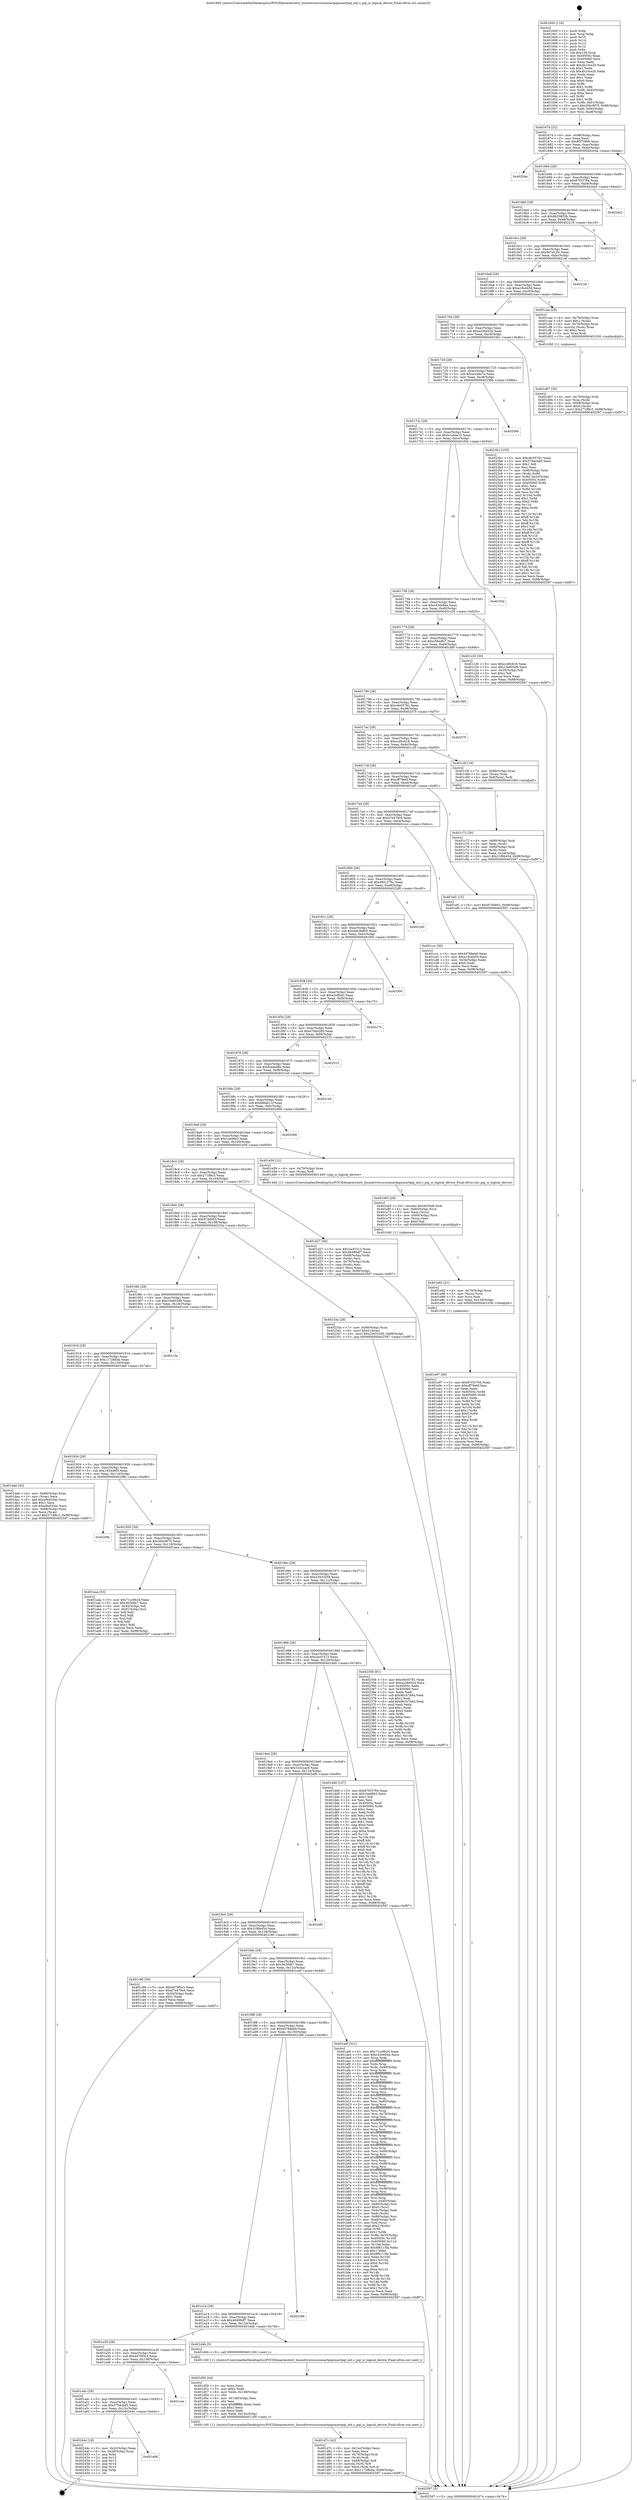 digraph "0x401600" {
  label = "0x401600 (/mnt/c/Users/mathe/Desktop/tcc/POCII/binaries/extr_linuxdriversscsismartpqismartpqi_init.c_pqi_is_logical_device_Final-ollvm.out::main(0))"
  labelloc = "t"
  node[shape=record]

  Entry [label="",width=0.3,height=0.3,shape=circle,fillcolor=black,style=filled]
  "0x401674" [label="{
     0x401674 [32]\l
     | [instrs]\l
     &nbsp;&nbsp;0x401674 \<+6\>: mov -0x98(%rbp),%eax\l
     &nbsp;&nbsp;0x40167a \<+2\>: mov %eax,%ecx\l
     &nbsp;&nbsp;0x40167c \<+6\>: sub $0x85f70f6b,%ecx\l
     &nbsp;&nbsp;0x401682 \<+6\>: mov %eax,-0xac(%rbp)\l
     &nbsp;&nbsp;0x401688 \<+6\>: mov %ecx,-0xb0(%rbp)\l
     &nbsp;&nbsp;0x40168e \<+6\>: je 000000000040204a \<main+0xa4a\>\l
  }"]
  "0x40204a" [label="{
     0x40204a\l
  }", style=dashed]
  "0x401694" [label="{
     0x401694 [28]\l
     | [instrs]\l
     &nbsp;&nbsp;0x401694 \<+5\>: jmp 0000000000401699 \<main+0x99\>\l
     &nbsp;&nbsp;0x401699 \<+6\>: mov -0xac(%rbp),%eax\l
     &nbsp;&nbsp;0x40169f \<+5\>: sub $0x87f33764,%eax\l
     &nbsp;&nbsp;0x4016a4 \<+6\>: mov %eax,-0xb4(%rbp)\l
     &nbsp;&nbsp;0x4016aa \<+6\>: je 00000000004024a3 \<main+0xea3\>\l
  }"]
  Exit [label="",width=0.3,height=0.3,shape=circle,fillcolor=black,style=filled,peripheries=2]
  "0x4024a3" [label="{
     0x4024a3\l
  }", style=dashed]
  "0x4016b0" [label="{
     0x4016b0 [28]\l
     | [instrs]\l
     &nbsp;&nbsp;0x4016b0 \<+5\>: jmp 00000000004016b5 \<main+0xb5\>\l
     &nbsp;&nbsp;0x4016b5 \<+6\>: mov -0xac(%rbp),%eax\l
     &nbsp;&nbsp;0x4016bb \<+5\>: sub $0x8b33855b,%eax\l
     &nbsp;&nbsp;0x4016c0 \<+6\>: mov %eax,-0xb8(%rbp)\l
     &nbsp;&nbsp;0x4016c6 \<+6\>: je 0000000000402219 \<main+0xc19\>\l
  }"]
  "0x401a68" [label="{
     0x401a68\l
  }", style=dashed]
  "0x402219" [label="{
     0x402219\l
  }", style=dashed]
  "0x4016cc" [label="{
     0x4016cc [28]\l
     | [instrs]\l
     &nbsp;&nbsp;0x4016cc \<+5\>: jmp 00000000004016d1 \<main+0xd1\>\l
     &nbsp;&nbsp;0x4016d1 \<+6\>: mov -0xac(%rbp),%eax\l
     &nbsp;&nbsp;0x4016d7 \<+5\>: sub $0x9e7d12fc,%eax\l
     &nbsp;&nbsp;0x4016dc \<+6\>: mov %eax,-0xbc(%rbp)\l
     &nbsp;&nbsp;0x4016e2 \<+6\>: je 00000000004021ef \<main+0xbef\>\l
  }"]
  "0x40244c" [label="{
     0x40244c [18]\l
     | [instrs]\l
     &nbsp;&nbsp;0x40244c \<+3\>: mov -0x2c(%rbp),%eax\l
     &nbsp;&nbsp;0x40244f \<+4\>: lea -0x28(%rbp),%rsp\l
     &nbsp;&nbsp;0x402453 \<+1\>: pop %rbx\l
     &nbsp;&nbsp;0x402454 \<+2\>: pop %r12\l
     &nbsp;&nbsp;0x402456 \<+2\>: pop %r13\l
     &nbsp;&nbsp;0x402458 \<+2\>: pop %r14\l
     &nbsp;&nbsp;0x40245a \<+2\>: pop %r15\l
     &nbsp;&nbsp;0x40245c \<+1\>: pop %rbp\l
     &nbsp;&nbsp;0x40245d \<+1\>: ret\l
  }"]
  "0x4021ef" [label="{
     0x4021ef\l
  }", style=dashed]
  "0x4016e8" [label="{
     0x4016e8 [28]\l
     | [instrs]\l
     &nbsp;&nbsp;0x4016e8 \<+5\>: jmp 00000000004016ed \<main+0xed\>\l
     &nbsp;&nbsp;0x4016ed \<+6\>: mov -0xac(%rbp),%eax\l
     &nbsp;&nbsp;0x4016f3 \<+5\>: sub $0xa19cd45d,%eax\l
     &nbsp;&nbsp;0x4016f8 \<+6\>: mov %eax,-0xc0(%rbp)\l
     &nbsp;&nbsp;0x4016fe \<+6\>: je 0000000000401cea \<main+0x6ea\>\l
  }"]
  "0x401a4c" [label="{
     0x401a4c [28]\l
     | [instrs]\l
     &nbsp;&nbsp;0x401a4c \<+5\>: jmp 0000000000401a51 \<main+0x451\>\l
     &nbsp;&nbsp;0x401a51 \<+6\>: mov -0xac(%rbp),%eax\l
     &nbsp;&nbsp;0x401a57 \<+5\>: sub $0x5794cbd5,%eax\l
     &nbsp;&nbsp;0x401a5c \<+6\>: mov %eax,-0x13c(%rbp)\l
     &nbsp;&nbsp;0x401a62 \<+6\>: je 000000000040244c \<main+0xe4c\>\l
  }"]
  "0x401cea" [label="{
     0x401cea [29]\l
     | [instrs]\l
     &nbsp;&nbsp;0x401cea \<+4\>: mov -0x78(%rbp),%rax\l
     &nbsp;&nbsp;0x401cee \<+6\>: movl $0x1,(%rax)\l
     &nbsp;&nbsp;0x401cf4 \<+4\>: mov -0x78(%rbp),%rax\l
     &nbsp;&nbsp;0x401cf8 \<+3\>: movslq (%rax),%rax\l
     &nbsp;&nbsp;0x401cfb \<+4\>: shl $0x2,%rax\l
     &nbsp;&nbsp;0x401cff \<+3\>: mov %rax,%rdi\l
     &nbsp;&nbsp;0x401d02 \<+5\>: call 0000000000401050 \<malloc@plt\>\l
     | [calls]\l
     &nbsp;&nbsp;0x401050 \{1\} (unknown)\l
  }"]
  "0x401704" [label="{
     0x401704 [28]\l
     | [instrs]\l
     &nbsp;&nbsp;0x401704 \<+5\>: jmp 0000000000401709 \<main+0x109\>\l
     &nbsp;&nbsp;0x401709 \<+6\>: mov -0xac(%rbp),%eax\l
     &nbsp;&nbsp;0x40170f \<+5\>: sub $0xa226e524,%eax\l
     &nbsp;&nbsp;0x401714 \<+6\>: mov %eax,-0xc4(%rbp)\l
     &nbsp;&nbsp;0x40171a \<+6\>: je 00000000004023b1 \<main+0xdb1\>\l
  }"]
  "0x401cae" [label="{
     0x401cae\l
  }", style=dashed]
  "0x4023b1" [label="{
     0x4023b1 [155]\l
     | [instrs]\l
     &nbsp;&nbsp;0x4023b1 \<+5\>: mov $0xc9c05781,%eax\l
     &nbsp;&nbsp;0x4023b6 \<+5\>: mov $0x5794cbd5,%ecx\l
     &nbsp;&nbsp;0x4023bb \<+2\>: mov $0x1,%dl\l
     &nbsp;&nbsp;0x4023bd \<+2\>: xor %esi,%esi\l
     &nbsp;&nbsp;0x4023bf \<+7\>: mov -0x90(%rbp),%rdi\l
     &nbsp;&nbsp;0x4023c6 \<+3\>: mov (%rdi),%r8d\l
     &nbsp;&nbsp;0x4023c9 \<+4\>: mov %r8d,-0x2c(%rbp)\l
     &nbsp;&nbsp;0x4023cd \<+8\>: mov 0x40505c,%r8d\l
     &nbsp;&nbsp;0x4023d5 \<+8\>: mov 0x405060,%r9d\l
     &nbsp;&nbsp;0x4023dd \<+3\>: sub $0x1,%esi\l
     &nbsp;&nbsp;0x4023e0 \<+3\>: mov %r8d,%r10d\l
     &nbsp;&nbsp;0x4023e3 \<+3\>: add %esi,%r10d\l
     &nbsp;&nbsp;0x4023e6 \<+4\>: imul %r10d,%r8d\l
     &nbsp;&nbsp;0x4023ea \<+4\>: and $0x1,%r8d\l
     &nbsp;&nbsp;0x4023ee \<+4\>: cmp $0x0,%r8d\l
     &nbsp;&nbsp;0x4023f2 \<+4\>: sete %r11b\l
     &nbsp;&nbsp;0x4023f6 \<+4\>: cmp $0xa,%r9d\l
     &nbsp;&nbsp;0x4023fa \<+3\>: setl %bl\l
     &nbsp;&nbsp;0x4023fd \<+3\>: mov %r11b,%r14b\l
     &nbsp;&nbsp;0x402400 \<+4\>: xor $0xff,%r14b\l
     &nbsp;&nbsp;0x402404 \<+3\>: mov %bl,%r15b\l
     &nbsp;&nbsp;0x402407 \<+4\>: xor $0xff,%r15b\l
     &nbsp;&nbsp;0x40240b \<+3\>: xor $0x1,%dl\l
     &nbsp;&nbsp;0x40240e \<+3\>: mov %r14b,%r12b\l
     &nbsp;&nbsp;0x402411 \<+4\>: and $0xff,%r12b\l
     &nbsp;&nbsp;0x402415 \<+3\>: and %dl,%r11b\l
     &nbsp;&nbsp;0x402418 \<+3\>: mov %r15b,%r13b\l
     &nbsp;&nbsp;0x40241b \<+4\>: and $0xff,%r13b\l
     &nbsp;&nbsp;0x40241f \<+2\>: and %dl,%bl\l
     &nbsp;&nbsp;0x402421 \<+3\>: or %r11b,%r12b\l
     &nbsp;&nbsp;0x402424 \<+3\>: or %bl,%r13b\l
     &nbsp;&nbsp;0x402427 \<+3\>: xor %r13b,%r12b\l
     &nbsp;&nbsp;0x40242a \<+3\>: or %r15b,%r14b\l
     &nbsp;&nbsp;0x40242d \<+4\>: xor $0xff,%r14b\l
     &nbsp;&nbsp;0x402431 \<+3\>: or $0x1,%dl\l
     &nbsp;&nbsp;0x402434 \<+3\>: and %dl,%r14b\l
     &nbsp;&nbsp;0x402437 \<+3\>: or %r14b,%r12b\l
     &nbsp;&nbsp;0x40243a \<+4\>: test $0x1,%r12b\l
     &nbsp;&nbsp;0x40243e \<+3\>: cmovne %ecx,%eax\l
     &nbsp;&nbsp;0x402441 \<+6\>: mov %eax,-0x98(%rbp)\l
     &nbsp;&nbsp;0x402447 \<+5\>: jmp 0000000000402597 \<main+0xf97\>\l
  }"]
  "0x401720" [label="{
     0x401720 [28]\l
     | [instrs]\l
     &nbsp;&nbsp;0x401720 \<+5\>: jmp 0000000000401725 \<main+0x125\>\l
     &nbsp;&nbsp;0x401725 \<+6\>: mov -0xac(%rbp),%eax\l
     &nbsp;&nbsp;0x40172b \<+5\>: sub $0xaccbbc7e,%eax\l
     &nbsp;&nbsp;0x401730 \<+6\>: mov %eax,-0xc8(%rbp)\l
     &nbsp;&nbsp;0x401736 \<+6\>: je 000000000040256b \<main+0xf6b\>\l
  }"]
  "0x401e97" [label="{
     0x401e97 [90]\l
     | [instrs]\l
     &nbsp;&nbsp;0x401e97 \<+5\>: mov $0x87f33764,%eax\l
     &nbsp;&nbsp;0x401e9c \<+5\>: mov $0xcff79e6f,%esi\l
     &nbsp;&nbsp;0x401ea1 \<+2\>: xor %edx,%edx\l
     &nbsp;&nbsp;0x401ea3 \<+8\>: mov 0x40505c,%r8d\l
     &nbsp;&nbsp;0x401eab \<+8\>: mov 0x405060,%r9d\l
     &nbsp;&nbsp;0x401eb3 \<+3\>: sub $0x1,%edx\l
     &nbsp;&nbsp;0x401eb6 \<+3\>: mov %r8d,%r10d\l
     &nbsp;&nbsp;0x401eb9 \<+3\>: add %edx,%r10d\l
     &nbsp;&nbsp;0x401ebc \<+4\>: imul %r10d,%r8d\l
     &nbsp;&nbsp;0x401ec0 \<+4\>: and $0x1,%r8d\l
     &nbsp;&nbsp;0x401ec4 \<+4\>: cmp $0x0,%r8d\l
     &nbsp;&nbsp;0x401ec8 \<+4\>: sete %r11b\l
     &nbsp;&nbsp;0x401ecc \<+4\>: cmp $0xa,%r9d\l
     &nbsp;&nbsp;0x401ed0 \<+3\>: setl %bl\l
     &nbsp;&nbsp;0x401ed3 \<+3\>: mov %r11b,%r14b\l
     &nbsp;&nbsp;0x401ed6 \<+3\>: and %bl,%r14b\l
     &nbsp;&nbsp;0x401ed9 \<+3\>: xor %bl,%r11b\l
     &nbsp;&nbsp;0x401edc \<+3\>: or %r11b,%r14b\l
     &nbsp;&nbsp;0x401edf \<+4\>: test $0x1,%r14b\l
     &nbsp;&nbsp;0x401ee3 \<+3\>: cmovne %esi,%eax\l
     &nbsp;&nbsp;0x401ee6 \<+6\>: mov %eax,-0x98(%rbp)\l
     &nbsp;&nbsp;0x401eec \<+5\>: jmp 0000000000402597 \<main+0xf97\>\l
  }"]
  "0x40256b" [label="{
     0x40256b\l
  }", style=dashed]
  "0x40173c" [label="{
     0x40173c [28]\l
     | [instrs]\l
     &nbsp;&nbsp;0x40173c \<+5\>: jmp 0000000000401741 \<main+0x141\>\l
     &nbsp;&nbsp;0x401741 \<+6\>: mov -0xac(%rbp),%eax\l
     &nbsp;&nbsp;0x401747 \<+5\>: sub $0xb1a4ae10,%eax\l
     &nbsp;&nbsp;0x40174c \<+6\>: mov %eax,-0xcc(%rbp)\l
     &nbsp;&nbsp;0x401752 \<+6\>: je 0000000000401f3d \<main+0x93d\>\l
  }"]
  "0x401e82" [label="{
     0x401e82 [21]\l
     | [instrs]\l
     &nbsp;&nbsp;0x401e82 \<+4\>: mov -0x70(%rbp),%rcx\l
     &nbsp;&nbsp;0x401e86 \<+3\>: mov (%rcx),%rcx\l
     &nbsp;&nbsp;0x401e89 \<+3\>: mov %rcx,%rdi\l
     &nbsp;&nbsp;0x401e8c \<+6\>: mov %eax,-0x150(%rbp)\l
     &nbsp;&nbsp;0x401e92 \<+5\>: call 0000000000401030 \<free@plt\>\l
     | [calls]\l
     &nbsp;&nbsp;0x401030 \{1\} (unknown)\l
  }"]
  "0x401f3d" [label="{
     0x401f3d\l
  }", style=dashed]
  "0x401758" [label="{
     0x401758 [28]\l
     | [instrs]\l
     &nbsp;&nbsp;0x401758 \<+5\>: jmp 000000000040175d \<main+0x15d\>\l
     &nbsp;&nbsp;0x40175d \<+6\>: mov -0xac(%rbp),%eax\l
     &nbsp;&nbsp;0x401763 \<+5\>: sub $0xc430e94a,%eax\l
     &nbsp;&nbsp;0x401768 \<+6\>: mov %eax,-0xd0(%rbp)\l
     &nbsp;&nbsp;0x40176e \<+6\>: je 0000000000401c20 \<main+0x620\>\l
  }"]
  "0x401e65" [label="{
     0x401e65 [29]\l
     | [instrs]\l
     &nbsp;&nbsp;0x401e65 \<+10\>: movabs $0x4030d6,%rdi\l
     &nbsp;&nbsp;0x401e6f \<+4\>: mov -0x60(%rbp),%rcx\l
     &nbsp;&nbsp;0x401e73 \<+2\>: mov %eax,(%rcx)\l
     &nbsp;&nbsp;0x401e75 \<+4\>: mov -0x60(%rbp),%rcx\l
     &nbsp;&nbsp;0x401e79 \<+2\>: mov (%rcx),%esi\l
     &nbsp;&nbsp;0x401e7b \<+2\>: mov $0x0,%al\l
     &nbsp;&nbsp;0x401e7d \<+5\>: call 0000000000401040 \<printf@plt\>\l
     | [calls]\l
     &nbsp;&nbsp;0x401040 \{1\} (unknown)\l
  }"]
  "0x401c20" [label="{
     0x401c20 [30]\l
     | [instrs]\l
     &nbsp;&nbsp;0x401c20 \<+5\>: mov $0xccd0c618,%eax\l
     &nbsp;&nbsp;0x401c25 \<+5\>: mov $0x10e603d9,%ecx\l
     &nbsp;&nbsp;0x401c2a \<+3\>: mov -0x35(%rbp),%dl\l
     &nbsp;&nbsp;0x401c2d \<+3\>: test $0x1,%dl\l
     &nbsp;&nbsp;0x401c30 \<+3\>: cmovne %ecx,%eax\l
     &nbsp;&nbsp;0x401c33 \<+6\>: mov %eax,-0x98(%rbp)\l
     &nbsp;&nbsp;0x401c39 \<+5\>: jmp 0000000000402597 \<main+0xf97\>\l
  }"]
  "0x401774" [label="{
     0x401774 [28]\l
     | [instrs]\l
     &nbsp;&nbsp;0x401774 \<+5\>: jmp 0000000000401779 \<main+0x179\>\l
     &nbsp;&nbsp;0x401779 \<+6\>: mov -0xac(%rbp),%eax\l
     &nbsp;&nbsp;0x40177f \<+5\>: sub $0xc58edfc7,%eax\l
     &nbsp;&nbsp;0x401784 \<+6\>: mov %eax,-0xd4(%rbp)\l
     &nbsp;&nbsp;0x40178a \<+6\>: je 0000000000401fd0 \<main+0x9d0\>\l
  }"]
  "0x401d7c" [label="{
     0x401d7c [42]\l
     | [instrs]\l
     &nbsp;&nbsp;0x401d7c \<+6\>: mov -0x14c(%rbp),%ecx\l
     &nbsp;&nbsp;0x401d82 \<+3\>: imul %eax,%ecx\l
     &nbsp;&nbsp;0x401d85 \<+4\>: mov -0x70(%rbp),%rdi\l
     &nbsp;&nbsp;0x401d89 \<+3\>: mov (%rdi),%rdi\l
     &nbsp;&nbsp;0x401d8c \<+4\>: mov -0x68(%rbp),%r8\l
     &nbsp;&nbsp;0x401d90 \<+3\>: movslq (%r8),%r8\l
     &nbsp;&nbsp;0x401d93 \<+4\>: mov %ecx,(%rdi,%r8,4)\l
     &nbsp;&nbsp;0x401d97 \<+10\>: movl $0x11728bda,-0x98(%rbp)\l
     &nbsp;&nbsp;0x401da1 \<+5\>: jmp 0000000000402597 \<main+0xf97\>\l
  }"]
  "0x401fd0" [label="{
     0x401fd0\l
  }", style=dashed]
  "0x401790" [label="{
     0x401790 [28]\l
     | [instrs]\l
     &nbsp;&nbsp;0x401790 \<+5\>: jmp 0000000000401795 \<main+0x195\>\l
     &nbsp;&nbsp;0x401795 \<+6\>: mov -0xac(%rbp),%eax\l
     &nbsp;&nbsp;0x40179b \<+5\>: sub $0xc9c05781,%eax\l
     &nbsp;&nbsp;0x4017a0 \<+6\>: mov %eax,-0xd8(%rbp)\l
     &nbsp;&nbsp;0x4017a6 \<+6\>: je 000000000040257f \<main+0xf7f\>\l
  }"]
  "0x401d50" [label="{
     0x401d50 [44]\l
     | [instrs]\l
     &nbsp;&nbsp;0x401d50 \<+2\>: xor %ecx,%ecx\l
     &nbsp;&nbsp;0x401d52 \<+5\>: mov $0x2,%edx\l
     &nbsp;&nbsp;0x401d57 \<+6\>: mov %edx,-0x148(%rbp)\l
     &nbsp;&nbsp;0x401d5d \<+1\>: cltd\l
     &nbsp;&nbsp;0x401d5e \<+6\>: mov -0x148(%rbp),%esi\l
     &nbsp;&nbsp;0x401d64 \<+2\>: idiv %esi\l
     &nbsp;&nbsp;0x401d66 \<+6\>: imul $0xfffffffe,%edx,%edx\l
     &nbsp;&nbsp;0x401d6c \<+3\>: sub $0x1,%ecx\l
     &nbsp;&nbsp;0x401d6f \<+2\>: sub %ecx,%edx\l
     &nbsp;&nbsp;0x401d71 \<+6\>: mov %edx,-0x14c(%rbp)\l
     &nbsp;&nbsp;0x401d77 \<+5\>: call 0000000000401160 \<next_i\>\l
     | [calls]\l
     &nbsp;&nbsp;0x401160 \{1\} (/mnt/c/Users/mathe/Desktop/tcc/POCII/binaries/extr_linuxdriversscsismartpqismartpqi_init.c_pqi_is_logical_device_Final-ollvm.out::next_i)\l
  }"]
  "0x40257f" [label="{
     0x40257f\l
  }", style=dashed]
  "0x4017ac" [label="{
     0x4017ac [28]\l
     | [instrs]\l
     &nbsp;&nbsp;0x4017ac \<+5\>: jmp 00000000004017b1 \<main+0x1b1\>\l
     &nbsp;&nbsp;0x4017b1 \<+6\>: mov -0xac(%rbp),%eax\l
     &nbsp;&nbsp;0x4017b7 \<+5\>: sub $0xccd0c618,%eax\l
     &nbsp;&nbsp;0x4017bc \<+6\>: mov %eax,-0xdc(%rbp)\l
     &nbsp;&nbsp;0x4017c2 \<+6\>: je 0000000000401c5f \<main+0x65f\>\l
  }"]
  "0x401a30" [label="{
     0x401a30 [28]\l
     | [instrs]\l
     &nbsp;&nbsp;0x401a30 \<+5\>: jmp 0000000000401a35 \<main+0x435\>\l
     &nbsp;&nbsp;0x401a35 \<+6\>: mov -0xac(%rbp),%eax\l
     &nbsp;&nbsp;0x401a3b \<+5\>: sub $0x4d79f3c3,%eax\l
     &nbsp;&nbsp;0x401a40 \<+6\>: mov %eax,-0x138(%rbp)\l
     &nbsp;&nbsp;0x401a46 \<+6\>: je 0000000000401cae \<main+0x6ae\>\l
  }"]
  "0x401c5f" [label="{
     0x401c5f [19]\l
     | [instrs]\l
     &nbsp;&nbsp;0x401c5f \<+7\>: mov -0x88(%rbp),%rax\l
     &nbsp;&nbsp;0x401c66 \<+3\>: mov (%rax),%rax\l
     &nbsp;&nbsp;0x401c69 \<+4\>: mov 0x8(%rax),%rdi\l
     &nbsp;&nbsp;0x401c6d \<+5\>: call 0000000000401060 \<atoi@plt\>\l
     | [calls]\l
     &nbsp;&nbsp;0x401060 \{1\} (unknown)\l
  }"]
  "0x4017c8" [label="{
     0x4017c8 [28]\l
     | [instrs]\l
     &nbsp;&nbsp;0x4017c8 \<+5\>: jmp 00000000004017cd \<main+0x1cd\>\l
     &nbsp;&nbsp;0x4017cd \<+6\>: mov -0xac(%rbp),%eax\l
     &nbsp;&nbsp;0x4017d3 \<+5\>: sub $0xcff79e6f,%eax\l
     &nbsp;&nbsp;0x4017d8 \<+6\>: mov %eax,-0xe0(%rbp)\l
     &nbsp;&nbsp;0x4017de \<+6\>: je 0000000000401ef1 \<main+0x8f1\>\l
  }"]
  "0x401d4b" [label="{
     0x401d4b [5]\l
     | [instrs]\l
     &nbsp;&nbsp;0x401d4b \<+5\>: call 0000000000401160 \<next_i\>\l
     | [calls]\l
     &nbsp;&nbsp;0x401160 \{1\} (/mnt/c/Users/mathe/Desktop/tcc/POCII/binaries/extr_linuxdriversscsismartpqismartpqi_init.c_pqi_is_logical_device_Final-ollvm.out::next_i)\l
  }"]
  "0x401ef1" [label="{
     0x401ef1 [15]\l
     | [instrs]\l
     &nbsp;&nbsp;0x401ef1 \<+10\>: movl $0x87d4903,-0x98(%rbp)\l
     &nbsp;&nbsp;0x401efb \<+5\>: jmp 0000000000402597 \<main+0xf97\>\l
  }"]
  "0x4017e4" [label="{
     0x4017e4 [28]\l
     | [instrs]\l
     &nbsp;&nbsp;0x4017e4 \<+5\>: jmp 00000000004017e9 \<main+0x1e9\>\l
     &nbsp;&nbsp;0x4017e9 \<+6\>: mov -0xac(%rbp),%eax\l
     &nbsp;&nbsp;0x4017ef \<+5\>: sub $0xd7e479c0,%eax\l
     &nbsp;&nbsp;0x4017f4 \<+6\>: mov %eax,-0xe4(%rbp)\l
     &nbsp;&nbsp;0x4017fa \<+6\>: je 0000000000401ccc \<main+0x6cc\>\l
  }"]
  "0x401a14" [label="{
     0x401a14 [28]\l
     | [instrs]\l
     &nbsp;&nbsp;0x401a14 \<+5\>: jmp 0000000000401a19 \<main+0x419\>\l
     &nbsp;&nbsp;0x401a19 \<+6\>: mov -0xac(%rbp),%eax\l
     &nbsp;&nbsp;0x401a1f \<+5\>: sub $0x46499df7,%eax\l
     &nbsp;&nbsp;0x401a24 \<+6\>: mov %eax,-0x134(%rbp)\l
     &nbsp;&nbsp;0x401a2a \<+6\>: je 0000000000401d4b \<main+0x74b\>\l
  }"]
  "0x401ccc" [label="{
     0x401ccc [30]\l
     | [instrs]\l
     &nbsp;&nbsp;0x401ccc \<+5\>: mov $0x45768eb9,%eax\l
     &nbsp;&nbsp;0x401cd1 \<+5\>: mov $0xa19cd45d,%ecx\l
     &nbsp;&nbsp;0x401cd6 \<+3\>: mov -0x34(%rbp),%edx\l
     &nbsp;&nbsp;0x401cd9 \<+3\>: cmp $0x0,%edx\l
     &nbsp;&nbsp;0x401cdc \<+3\>: cmove %ecx,%eax\l
     &nbsp;&nbsp;0x401cdf \<+6\>: mov %eax,-0x98(%rbp)\l
     &nbsp;&nbsp;0x401ce5 \<+5\>: jmp 0000000000402597 \<main+0xf97\>\l
  }"]
  "0x401800" [label="{
     0x401800 [28]\l
     | [instrs]\l
     &nbsp;&nbsp;0x401800 \<+5\>: jmp 0000000000401805 \<main+0x205\>\l
     &nbsp;&nbsp;0x401805 \<+6\>: mov -0xac(%rbp),%eax\l
     &nbsp;&nbsp;0x40180b \<+5\>: sub $0xd9d1276c,%eax\l
     &nbsp;&nbsp;0x401810 \<+6\>: mov %eax,-0xe8(%rbp)\l
     &nbsp;&nbsp;0x401816 \<+6\>: je 00000000004022d0 \<main+0xcd0\>\l
  }"]
  "0x402266" [label="{
     0x402266\l
  }", style=dashed]
  "0x4022d0" [label="{
     0x4022d0\l
  }", style=dashed]
  "0x40181c" [label="{
     0x40181c [28]\l
     | [instrs]\l
     &nbsp;&nbsp;0x40181c \<+5\>: jmp 0000000000401821 \<main+0x221\>\l
     &nbsp;&nbsp;0x401821 \<+6\>: mov -0xac(%rbp),%eax\l
     &nbsp;&nbsp;0x401827 \<+5\>: sub $0xdeb3b8b5,%eax\l
     &nbsp;&nbsp;0x40182c \<+6\>: mov %eax,-0xec(%rbp)\l
     &nbsp;&nbsp;0x401832 \<+6\>: je 0000000000401f00 \<main+0x900\>\l
  }"]
  "0x401d07" [label="{
     0x401d07 [32]\l
     | [instrs]\l
     &nbsp;&nbsp;0x401d07 \<+4\>: mov -0x70(%rbp),%rdi\l
     &nbsp;&nbsp;0x401d0b \<+3\>: mov %rax,(%rdi)\l
     &nbsp;&nbsp;0x401d0e \<+4\>: mov -0x68(%rbp),%rax\l
     &nbsp;&nbsp;0x401d12 \<+6\>: movl $0x0,(%rax)\l
     &nbsp;&nbsp;0x401d18 \<+10\>: movl $0x27188c3,-0x98(%rbp)\l
     &nbsp;&nbsp;0x401d22 \<+5\>: jmp 0000000000402597 \<main+0xf97\>\l
  }"]
  "0x401f00" [label="{
     0x401f00\l
  }", style=dashed]
  "0x401838" [label="{
     0x401838 [28]\l
     | [instrs]\l
     &nbsp;&nbsp;0x401838 \<+5\>: jmp 000000000040183d \<main+0x23d\>\l
     &nbsp;&nbsp;0x40183d \<+6\>: mov -0xac(%rbp),%eax\l
     &nbsp;&nbsp;0x401843 \<+5\>: sub $0xe2cff34c,%eax\l
     &nbsp;&nbsp;0x401848 \<+6\>: mov %eax,-0xf0(%rbp)\l
     &nbsp;&nbsp;0x40184e \<+6\>: je 0000000000402275 \<main+0xc75\>\l
  }"]
  "0x401c72" [label="{
     0x401c72 [30]\l
     | [instrs]\l
     &nbsp;&nbsp;0x401c72 \<+4\>: mov -0x80(%rbp),%rdi\l
     &nbsp;&nbsp;0x401c76 \<+2\>: mov %eax,(%rdi)\l
     &nbsp;&nbsp;0x401c78 \<+4\>: mov -0x80(%rbp),%rdi\l
     &nbsp;&nbsp;0x401c7c \<+2\>: mov (%rdi),%eax\l
     &nbsp;&nbsp;0x401c7e \<+3\>: mov %eax,-0x34(%rbp)\l
     &nbsp;&nbsp;0x401c81 \<+10\>: movl $0x31f6b454,-0x98(%rbp)\l
     &nbsp;&nbsp;0x401c8b \<+5\>: jmp 0000000000402597 \<main+0xf97\>\l
  }"]
  "0x402275" [label="{
     0x402275\l
  }", style=dashed]
  "0x401854" [label="{
     0x401854 [28]\l
     | [instrs]\l
     &nbsp;&nbsp;0x401854 \<+5\>: jmp 0000000000401859 \<main+0x259\>\l
     &nbsp;&nbsp;0x401859 \<+6\>: mov -0xac(%rbp),%eax\l
     &nbsp;&nbsp;0x40185f \<+5\>: sub $0xe78a0269,%eax\l
     &nbsp;&nbsp;0x401864 \<+6\>: mov %eax,-0xf4(%rbp)\l
     &nbsp;&nbsp;0x40186a \<+6\>: je 0000000000402515 \<main+0xf15\>\l
  }"]
  "0x4019f8" [label="{
     0x4019f8 [28]\l
     | [instrs]\l
     &nbsp;&nbsp;0x4019f8 \<+5\>: jmp 00000000004019fd \<main+0x3fd\>\l
     &nbsp;&nbsp;0x4019fd \<+6\>: mov -0xac(%rbp),%eax\l
     &nbsp;&nbsp;0x401a03 \<+5\>: sub $0x45768eb9,%eax\l
     &nbsp;&nbsp;0x401a08 \<+6\>: mov %eax,-0x130(%rbp)\l
     &nbsp;&nbsp;0x401a0e \<+6\>: je 0000000000402266 \<main+0xc66\>\l
  }"]
  "0x402515" [label="{
     0x402515\l
  }", style=dashed]
  "0x401870" [label="{
     0x401870 [28]\l
     | [instrs]\l
     &nbsp;&nbsp;0x401870 \<+5\>: jmp 0000000000401875 \<main+0x275\>\l
     &nbsp;&nbsp;0x401875 \<+6\>: mov -0xac(%rbp),%eax\l
     &nbsp;&nbsp;0x40187b \<+5\>: sub $0xf2eda98e,%eax\l
     &nbsp;&nbsp;0x401880 \<+6\>: mov %eax,-0xf8(%rbp)\l
     &nbsp;&nbsp;0x401886 \<+6\>: je 00000000004021e0 \<main+0xbe0\>\l
  }"]
  "0x401adf" [label="{
     0x401adf [321]\l
     | [instrs]\l
     &nbsp;&nbsp;0x401adf \<+5\>: mov $0x71cc9b24,%eax\l
     &nbsp;&nbsp;0x401ae4 \<+5\>: mov $0xc430e94a,%ecx\l
     &nbsp;&nbsp;0x401ae9 \<+3\>: mov %rsp,%rdx\l
     &nbsp;&nbsp;0x401aec \<+4\>: add $0xfffffffffffffff0,%rdx\l
     &nbsp;&nbsp;0x401af0 \<+3\>: mov %rdx,%rsp\l
     &nbsp;&nbsp;0x401af3 \<+7\>: mov %rdx,-0x90(%rbp)\l
     &nbsp;&nbsp;0x401afa \<+3\>: mov %rsp,%rdx\l
     &nbsp;&nbsp;0x401afd \<+4\>: add $0xfffffffffffffff0,%rdx\l
     &nbsp;&nbsp;0x401b01 \<+3\>: mov %rdx,%rsp\l
     &nbsp;&nbsp;0x401b04 \<+3\>: mov %rsp,%rsi\l
     &nbsp;&nbsp;0x401b07 \<+4\>: add $0xfffffffffffffff0,%rsi\l
     &nbsp;&nbsp;0x401b0b \<+3\>: mov %rsi,%rsp\l
     &nbsp;&nbsp;0x401b0e \<+7\>: mov %rsi,-0x88(%rbp)\l
     &nbsp;&nbsp;0x401b15 \<+3\>: mov %rsp,%rsi\l
     &nbsp;&nbsp;0x401b18 \<+4\>: add $0xfffffffffffffff0,%rsi\l
     &nbsp;&nbsp;0x401b1c \<+3\>: mov %rsi,%rsp\l
     &nbsp;&nbsp;0x401b1f \<+4\>: mov %rsi,-0x80(%rbp)\l
     &nbsp;&nbsp;0x401b23 \<+3\>: mov %rsp,%rsi\l
     &nbsp;&nbsp;0x401b26 \<+4\>: add $0xfffffffffffffff0,%rsi\l
     &nbsp;&nbsp;0x401b2a \<+3\>: mov %rsi,%rsp\l
     &nbsp;&nbsp;0x401b2d \<+4\>: mov %rsi,-0x78(%rbp)\l
     &nbsp;&nbsp;0x401b31 \<+3\>: mov %rsp,%rsi\l
     &nbsp;&nbsp;0x401b34 \<+4\>: add $0xfffffffffffffff0,%rsi\l
     &nbsp;&nbsp;0x401b38 \<+3\>: mov %rsi,%rsp\l
     &nbsp;&nbsp;0x401b3b \<+4\>: mov %rsi,-0x70(%rbp)\l
     &nbsp;&nbsp;0x401b3f \<+3\>: mov %rsp,%rsi\l
     &nbsp;&nbsp;0x401b42 \<+4\>: add $0xfffffffffffffff0,%rsi\l
     &nbsp;&nbsp;0x401b46 \<+3\>: mov %rsi,%rsp\l
     &nbsp;&nbsp;0x401b49 \<+4\>: mov %rsi,-0x68(%rbp)\l
     &nbsp;&nbsp;0x401b4d \<+3\>: mov %rsp,%rsi\l
     &nbsp;&nbsp;0x401b50 \<+4\>: add $0xfffffffffffffff0,%rsi\l
     &nbsp;&nbsp;0x401b54 \<+3\>: mov %rsi,%rsp\l
     &nbsp;&nbsp;0x401b57 \<+4\>: mov %rsi,-0x60(%rbp)\l
     &nbsp;&nbsp;0x401b5b \<+3\>: mov %rsp,%rsi\l
     &nbsp;&nbsp;0x401b5e \<+4\>: add $0xfffffffffffffff0,%rsi\l
     &nbsp;&nbsp;0x401b62 \<+3\>: mov %rsi,%rsp\l
     &nbsp;&nbsp;0x401b65 \<+4\>: mov %rsi,-0x58(%rbp)\l
     &nbsp;&nbsp;0x401b69 \<+3\>: mov %rsp,%rsi\l
     &nbsp;&nbsp;0x401b6c \<+4\>: add $0xfffffffffffffff0,%rsi\l
     &nbsp;&nbsp;0x401b70 \<+3\>: mov %rsi,%rsp\l
     &nbsp;&nbsp;0x401b73 \<+4\>: mov %rsi,-0x50(%rbp)\l
     &nbsp;&nbsp;0x401b77 \<+3\>: mov %rsp,%rsi\l
     &nbsp;&nbsp;0x401b7a \<+4\>: add $0xfffffffffffffff0,%rsi\l
     &nbsp;&nbsp;0x401b7e \<+3\>: mov %rsi,%rsp\l
     &nbsp;&nbsp;0x401b81 \<+4\>: mov %rsi,-0x48(%rbp)\l
     &nbsp;&nbsp;0x401b85 \<+3\>: mov %rsp,%rsi\l
     &nbsp;&nbsp;0x401b88 \<+4\>: add $0xfffffffffffffff0,%rsi\l
     &nbsp;&nbsp;0x401b8c \<+3\>: mov %rsi,%rsp\l
     &nbsp;&nbsp;0x401b8f \<+4\>: mov %rsi,-0x40(%rbp)\l
     &nbsp;&nbsp;0x401b93 \<+7\>: mov -0x90(%rbp),%rsi\l
     &nbsp;&nbsp;0x401b9a \<+6\>: movl $0x0,(%rsi)\l
     &nbsp;&nbsp;0x401ba0 \<+6\>: mov -0x9c(%rbp),%edi\l
     &nbsp;&nbsp;0x401ba6 \<+2\>: mov %edi,(%rdx)\l
     &nbsp;&nbsp;0x401ba8 \<+7\>: mov -0x88(%rbp),%rsi\l
     &nbsp;&nbsp;0x401baf \<+7\>: mov -0xa8(%rbp),%r8\l
     &nbsp;&nbsp;0x401bb6 \<+3\>: mov %r8,(%rsi)\l
     &nbsp;&nbsp;0x401bb9 \<+3\>: cmpl $0x2,(%rdx)\l
     &nbsp;&nbsp;0x401bbc \<+4\>: setne %r9b\l
     &nbsp;&nbsp;0x401bc0 \<+4\>: and $0x1,%r9b\l
     &nbsp;&nbsp;0x401bc4 \<+4\>: mov %r9b,-0x35(%rbp)\l
     &nbsp;&nbsp;0x401bc8 \<+8\>: mov 0x40505c,%r10d\l
     &nbsp;&nbsp;0x401bd0 \<+8\>: mov 0x405060,%r11d\l
     &nbsp;&nbsp;0x401bd8 \<+3\>: mov %r10d,%ebx\l
     &nbsp;&nbsp;0x401bdb \<+6\>: add $0x9f8113fa,%ebx\l
     &nbsp;&nbsp;0x401be1 \<+3\>: sub $0x1,%ebx\l
     &nbsp;&nbsp;0x401be4 \<+6\>: sub $0x9f8113fa,%ebx\l
     &nbsp;&nbsp;0x401bea \<+4\>: imul %ebx,%r10d\l
     &nbsp;&nbsp;0x401bee \<+4\>: and $0x1,%r10d\l
     &nbsp;&nbsp;0x401bf2 \<+4\>: cmp $0x0,%r10d\l
     &nbsp;&nbsp;0x401bf6 \<+4\>: sete %r9b\l
     &nbsp;&nbsp;0x401bfa \<+4\>: cmp $0xa,%r11d\l
     &nbsp;&nbsp;0x401bfe \<+4\>: setl %r14b\l
     &nbsp;&nbsp;0x401c02 \<+3\>: mov %r9b,%r15b\l
     &nbsp;&nbsp;0x401c05 \<+3\>: and %r14b,%r15b\l
     &nbsp;&nbsp;0x401c08 \<+3\>: xor %r14b,%r9b\l
     &nbsp;&nbsp;0x401c0b \<+3\>: or %r9b,%r15b\l
     &nbsp;&nbsp;0x401c0e \<+4\>: test $0x1,%r15b\l
     &nbsp;&nbsp;0x401c12 \<+3\>: cmovne %ecx,%eax\l
     &nbsp;&nbsp;0x401c15 \<+6\>: mov %eax,-0x98(%rbp)\l
     &nbsp;&nbsp;0x401c1b \<+5\>: jmp 0000000000402597 \<main+0xf97\>\l
  }"]
  "0x4021e0" [label="{
     0x4021e0\l
  }", style=dashed]
  "0x40188c" [label="{
     0x40188c [28]\l
     | [instrs]\l
     &nbsp;&nbsp;0x40188c \<+5\>: jmp 0000000000401891 \<main+0x291\>\l
     &nbsp;&nbsp;0x401891 \<+6\>: mov -0xac(%rbp),%eax\l
     &nbsp;&nbsp;0x401897 \<+5\>: sub $0xfd6ab11f,%eax\l
     &nbsp;&nbsp;0x40189c \<+6\>: mov %eax,-0xfc(%rbp)\l
     &nbsp;&nbsp;0x4018a2 \<+6\>: je 0000000000402068 \<main+0xa68\>\l
  }"]
  "0x4019dc" [label="{
     0x4019dc [28]\l
     | [instrs]\l
     &nbsp;&nbsp;0x4019dc \<+5\>: jmp 00000000004019e1 \<main+0x3e1\>\l
     &nbsp;&nbsp;0x4019e1 \<+6\>: mov -0xac(%rbp),%eax\l
     &nbsp;&nbsp;0x4019e7 \<+5\>: sub $0x3fc5f4b7,%eax\l
     &nbsp;&nbsp;0x4019ec \<+6\>: mov %eax,-0x12c(%rbp)\l
     &nbsp;&nbsp;0x4019f2 \<+6\>: je 0000000000401adf \<main+0x4df\>\l
  }"]
  "0x402068" [label="{
     0x402068\l
  }", style=dashed]
  "0x4018a8" [label="{
     0x4018a8 [28]\l
     | [instrs]\l
     &nbsp;&nbsp;0x4018a8 \<+5\>: jmp 00000000004018ad \<main+0x2ad\>\l
     &nbsp;&nbsp;0x4018ad \<+6\>: mov -0xac(%rbp),%eax\l
     &nbsp;&nbsp;0x4018b3 \<+5\>: sub $0x1ee96b3,%eax\l
     &nbsp;&nbsp;0x4018b8 \<+6\>: mov %eax,-0x100(%rbp)\l
     &nbsp;&nbsp;0x4018be \<+6\>: je 0000000000401e59 \<main+0x859\>\l
  }"]
  "0x401c90" [label="{
     0x401c90 [30]\l
     | [instrs]\l
     &nbsp;&nbsp;0x401c90 \<+5\>: mov $0x4d79f3c3,%eax\l
     &nbsp;&nbsp;0x401c95 \<+5\>: mov $0xd7e479c0,%ecx\l
     &nbsp;&nbsp;0x401c9a \<+3\>: mov -0x34(%rbp),%edx\l
     &nbsp;&nbsp;0x401c9d \<+3\>: cmp $0x1,%edx\l
     &nbsp;&nbsp;0x401ca0 \<+3\>: cmovl %ecx,%eax\l
     &nbsp;&nbsp;0x401ca3 \<+6\>: mov %eax,-0x98(%rbp)\l
     &nbsp;&nbsp;0x401ca9 \<+5\>: jmp 0000000000402597 \<main+0xf97\>\l
  }"]
  "0x401e59" [label="{
     0x401e59 [12]\l
     | [instrs]\l
     &nbsp;&nbsp;0x401e59 \<+4\>: mov -0x70(%rbp),%rax\l
     &nbsp;&nbsp;0x401e5d \<+3\>: mov (%rax),%rdi\l
     &nbsp;&nbsp;0x401e60 \<+5\>: call 0000000000401440 \<pqi_is_logical_device\>\l
     | [calls]\l
     &nbsp;&nbsp;0x401440 \{1\} (/mnt/c/Users/mathe/Desktop/tcc/POCII/binaries/extr_linuxdriversscsismartpqismartpqi_init.c_pqi_is_logical_device_Final-ollvm.out::pqi_is_logical_device)\l
  }"]
  "0x4018c4" [label="{
     0x4018c4 [28]\l
     | [instrs]\l
     &nbsp;&nbsp;0x4018c4 \<+5\>: jmp 00000000004018c9 \<main+0x2c9\>\l
     &nbsp;&nbsp;0x4018c9 \<+6\>: mov -0xac(%rbp),%eax\l
     &nbsp;&nbsp;0x4018cf \<+5\>: sub $0x27188c3,%eax\l
     &nbsp;&nbsp;0x4018d4 \<+6\>: mov %eax,-0x104(%rbp)\l
     &nbsp;&nbsp;0x4018da \<+6\>: je 0000000000401d27 \<main+0x727\>\l
  }"]
  "0x4019c0" [label="{
     0x4019c0 [28]\l
     | [instrs]\l
     &nbsp;&nbsp;0x4019c0 \<+5\>: jmp 00000000004019c5 \<main+0x3c5\>\l
     &nbsp;&nbsp;0x4019c5 \<+6\>: mov -0xac(%rbp),%eax\l
     &nbsp;&nbsp;0x4019cb \<+5\>: sub $0x31f6b454,%eax\l
     &nbsp;&nbsp;0x4019d0 \<+6\>: mov %eax,-0x128(%rbp)\l
     &nbsp;&nbsp;0x4019d6 \<+6\>: je 0000000000401c90 \<main+0x690\>\l
  }"]
  "0x401d27" [label="{
     0x401d27 [36]\l
     | [instrs]\l
     &nbsp;&nbsp;0x401d27 \<+5\>: mov $0x2acf1513,%eax\l
     &nbsp;&nbsp;0x401d2c \<+5\>: mov $0x46499df7,%ecx\l
     &nbsp;&nbsp;0x401d31 \<+4\>: mov -0x68(%rbp),%rdx\l
     &nbsp;&nbsp;0x401d35 \<+2\>: mov (%rdx),%esi\l
     &nbsp;&nbsp;0x401d37 \<+4\>: mov -0x78(%rbp),%rdx\l
     &nbsp;&nbsp;0x401d3b \<+2\>: cmp (%rdx),%esi\l
     &nbsp;&nbsp;0x401d3d \<+3\>: cmovl %ecx,%eax\l
     &nbsp;&nbsp;0x401d40 \<+6\>: mov %eax,-0x98(%rbp)\l
     &nbsp;&nbsp;0x401d46 \<+5\>: jmp 0000000000402597 \<main+0xf97\>\l
  }"]
  "0x4018e0" [label="{
     0x4018e0 [28]\l
     | [instrs]\l
     &nbsp;&nbsp;0x4018e0 \<+5\>: jmp 00000000004018e5 \<main+0x2e5\>\l
     &nbsp;&nbsp;0x4018e5 \<+6\>: mov -0xac(%rbp),%eax\l
     &nbsp;&nbsp;0x4018eb \<+5\>: sub $0x87d4903,%eax\l
     &nbsp;&nbsp;0x4018f0 \<+6\>: mov %eax,-0x108(%rbp)\l
     &nbsp;&nbsp;0x4018f6 \<+6\>: je 000000000040233a \<main+0xd3a\>\l
  }"]
  "0x4024f0" [label="{
     0x4024f0\l
  }", style=dashed]
  "0x40233a" [label="{
     0x40233a [28]\l
     | [instrs]\l
     &nbsp;&nbsp;0x40233a \<+7\>: mov -0x90(%rbp),%rax\l
     &nbsp;&nbsp;0x402341 \<+6\>: movl $0x0,(%rax)\l
     &nbsp;&nbsp;0x402347 \<+10\>: movl $0x23433358,-0x98(%rbp)\l
     &nbsp;&nbsp;0x402351 \<+5\>: jmp 0000000000402597 \<main+0xf97\>\l
  }"]
  "0x4018fc" [label="{
     0x4018fc [28]\l
     | [instrs]\l
     &nbsp;&nbsp;0x4018fc \<+5\>: jmp 0000000000401901 \<main+0x301\>\l
     &nbsp;&nbsp;0x401901 \<+6\>: mov -0xac(%rbp),%eax\l
     &nbsp;&nbsp;0x401907 \<+5\>: sub $0x10e603d9,%eax\l
     &nbsp;&nbsp;0x40190c \<+6\>: mov %eax,-0x10c(%rbp)\l
     &nbsp;&nbsp;0x401912 \<+6\>: je 0000000000401c3e \<main+0x63e\>\l
  }"]
  "0x4019a4" [label="{
     0x4019a4 [28]\l
     | [instrs]\l
     &nbsp;&nbsp;0x4019a4 \<+5\>: jmp 00000000004019a9 \<main+0x3a9\>\l
     &nbsp;&nbsp;0x4019a9 \<+6\>: mov -0xac(%rbp),%eax\l
     &nbsp;&nbsp;0x4019af \<+5\>: sub $0x31bccac9,%eax\l
     &nbsp;&nbsp;0x4019b4 \<+6\>: mov %eax,-0x124(%rbp)\l
     &nbsp;&nbsp;0x4019ba \<+6\>: je 00000000004024f0 \<main+0xef0\>\l
  }"]
  "0x401c3e" [label="{
     0x401c3e\l
  }", style=dashed]
  "0x401918" [label="{
     0x401918 [28]\l
     | [instrs]\l
     &nbsp;&nbsp;0x401918 \<+5\>: jmp 000000000040191d \<main+0x31d\>\l
     &nbsp;&nbsp;0x40191d \<+6\>: mov -0xac(%rbp),%eax\l
     &nbsp;&nbsp;0x401923 \<+5\>: sub $0x11728bda,%eax\l
     &nbsp;&nbsp;0x401928 \<+6\>: mov %eax,-0x110(%rbp)\l
     &nbsp;&nbsp;0x40192e \<+6\>: je 0000000000401da6 \<main+0x7a6\>\l
  }"]
  "0x401dd0" [label="{
     0x401dd0 [137]\l
     | [instrs]\l
     &nbsp;&nbsp;0x401dd0 \<+5\>: mov $0x87f33764,%eax\l
     &nbsp;&nbsp;0x401dd5 \<+5\>: mov $0x1ee96b3,%ecx\l
     &nbsp;&nbsp;0x401dda \<+2\>: mov $0x1,%dl\l
     &nbsp;&nbsp;0x401ddc \<+2\>: xor %esi,%esi\l
     &nbsp;&nbsp;0x401dde \<+7\>: mov 0x40505c,%edi\l
     &nbsp;&nbsp;0x401de5 \<+8\>: mov 0x405060,%r8d\l
     &nbsp;&nbsp;0x401ded \<+3\>: sub $0x1,%esi\l
     &nbsp;&nbsp;0x401df0 \<+3\>: mov %edi,%r9d\l
     &nbsp;&nbsp;0x401df3 \<+3\>: add %esi,%r9d\l
     &nbsp;&nbsp;0x401df6 \<+4\>: imul %r9d,%edi\l
     &nbsp;&nbsp;0x401dfa \<+3\>: and $0x1,%edi\l
     &nbsp;&nbsp;0x401dfd \<+3\>: cmp $0x0,%edi\l
     &nbsp;&nbsp;0x401e00 \<+4\>: sete %r10b\l
     &nbsp;&nbsp;0x401e04 \<+4\>: cmp $0xa,%r8d\l
     &nbsp;&nbsp;0x401e08 \<+4\>: setl %r11b\l
     &nbsp;&nbsp;0x401e0c \<+3\>: mov %r10b,%bl\l
     &nbsp;&nbsp;0x401e0f \<+3\>: xor $0xff,%bl\l
     &nbsp;&nbsp;0x401e12 \<+3\>: mov %r11b,%r14b\l
     &nbsp;&nbsp;0x401e15 \<+4\>: xor $0xff,%r14b\l
     &nbsp;&nbsp;0x401e19 \<+3\>: xor $0x0,%dl\l
     &nbsp;&nbsp;0x401e1c \<+3\>: mov %bl,%r15b\l
     &nbsp;&nbsp;0x401e1f \<+4\>: and $0x0,%r15b\l
     &nbsp;&nbsp;0x401e23 \<+3\>: and %dl,%r10b\l
     &nbsp;&nbsp;0x401e26 \<+3\>: mov %r14b,%r12b\l
     &nbsp;&nbsp;0x401e29 \<+4\>: and $0x0,%r12b\l
     &nbsp;&nbsp;0x401e2d \<+3\>: and %dl,%r11b\l
     &nbsp;&nbsp;0x401e30 \<+3\>: or %r10b,%r15b\l
     &nbsp;&nbsp;0x401e33 \<+3\>: or %r11b,%r12b\l
     &nbsp;&nbsp;0x401e36 \<+3\>: xor %r12b,%r15b\l
     &nbsp;&nbsp;0x401e39 \<+3\>: or %r14b,%bl\l
     &nbsp;&nbsp;0x401e3c \<+3\>: xor $0xff,%bl\l
     &nbsp;&nbsp;0x401e3f \<+3\>: or $0x0,%dl\l
     &nbsp;&nbsp;0x401e42 \<+2\>: and %dl,%bl\l
     &nbsp;&nbsp;0x401e44 \<+3\>: or %bl,%r15b\l
     &nbsp;&nbsp;0x401e47 \<+4\>: test $0x1,%r15b\l
     &nbsp;&nbsp;0x401e4b \<+3\>: cmovne %ecx,%eax\l
     &nbsp;&nbsp;0x401e4e \<+6\>: mov %eax,-0x98(%rbp)\l
     &nbsp;&nbsp;0x401e54 \<+5\>: jmp 0000000000402597 \<main+0xf97\>\l
  }"]
  "0x401da6" [label="{
     0x401da6 [42]\l
     | [instrs]\l
     &nbsp;&nbsp;0x401da6 \<+4\>: mov -0x68(%rbp),%rax\l
     &nbsp;&nbsp;0x401daa \<+2\>: mov (%rax),%ecx\l
     &nbsp;&nbsp;0x401dac \<+6\>: add $0xa9ed33ec,%ecx\l
     &nbsp;&nbsp;0x401db2 \<+3\>: add $0x1,%ecx\l
     &nbsp;&nbsp;0x401db5 \<+6\>: sub $0xa9ed33ec,%ecx\l
     &nbsp;&nbsp;0x401dbb \<+4\>: mov -0x68(%rbp),%rax\l
     &nbsp;&nbsp;0x401dbf \<+2\>: mov %ecx,(%rax)\l
     &nbsp;&nbsp;0x401dc1 \<+10\>: movl $0x27188c3,-0x98(%rbp)\l
     &nbsp;&nbsp;0x401dcb \<+5\>: jmp 0000000000402597 \<main+0xf97\>\l
  }"]
  "0x401934" [label="{
     0x401934 [28]\l
     | [instrs]\l
     &nbsp;&nbsp;0x401934 \<+5\>: jmp 0000000000401939 \<main+0x339\>\l
     &nbsp;&nbsp;0x401939 \<+6\>: mov -0xac(%rbp),%eax\l
     &nbsp;&nbsp;0x40193f \<+5\>: sub $0x1454d6f3,%eax\l
     &nbsp;&nbsp;0x401944 \<+6\>: mov %eax,-0x114(%rbp)\l
     &nbsp;&nbsp;0x40194a \<+6\>: je 00000000004020fb \<main+0xafb\>\l
  }"]
  "0x401988" [label="{
     0x401988 [28]\l
     | [instrs]\l
     &nbsp;&nbsp;0x401988 \<+5\>: jmp 000000000040198d \<main+0x38d\>\l
     &nbsp;&nbsp;0x40198d \<+6\>: mov -0xac(%rbp),%eax\l
     &nbsp;&nbsp;0x401993 \<+5\>: sub $0x2acf1513,%eax\l
     &nbsp;&nbsp;0x401998 \<+6\>: mov %eax,-0x120(%rbp)\l
     &nbsp;&nbsp;0x40199e \<+6\>: je 0000000000401dd0 \<main+0x7d0\>\l
  }"]
  "0x4020fb" [label="{
     0x4020fb\l
  }", style=dashed]
  "0x401950" [label="{
     0x401950 [28]\l
     | [instrs]\l
     &nbsp;&nbsp;0x401950 \<+5\>: jmp 0000000000401955 \<main+0x355\>\l
     &nbsp;&nbsp;0x401955 \<+6\>: mov -0xac(%rbp),%eax\l
     &nbsp;&nbsp;0x40195b \<+5\>: sub $0x20bc8f75,%eax\l
     &nbsp;&nbsp;0x401960 \<+6\>: mov %eax,-0x118(%rbp)\l
     &nbsp;&nbsp;0x401966 \<+6\>: je 0000000000401aaa \<main+0x4aa\>\l
  }"]
  "0x402356" [label="{
     0x402356 [91]\l
     | [instrs]\l
     &nbsp;&nbsp;0x402356 \<+5\>: mov $0xc9c05781,%eax\l
     &nbsp;&nbsp;0x40235b \<+5\>: mov $0xa226e524,%ecx\l
     &nbsp;&nbsp;0x402360 \<+7\>: mov 0x40505c,%edx\l
     &nbsp;&nbsp;0x402367 \<+7\>: mov 0x405060,%esi\l
     &nbsp;&nbsp;0x40236e \<+2\>: mov %edx,%edi\l
     &nbsp;&nbsp;0x402370 \<+6\>: sub $0x961b746d,%edi\l
     &nbsp;&nbsp;0x402376 \<+3\>: sub $0x1,%edi\l
     &nbsp;&nbsp;0x402379 \<+6\>: add $0x961b746d,%edi\l
     &nbsp;&nbsp;0x40237f \<+3\>: imul %edi,%edx\l
     &nbsp;&nbsp;0x402382 \<+3\>: and $0x1,%edx\l
     &nbsp;&nbsp;0x402385 \<+3\>: cmp $0x0,%edx\l
     &nbsp;&nbsp;0x402388 \<+4\>: sete %r8b\l
     &nbsp;&nbsp;0x40238c \<+3\>: cmp $0xa,%esi\l
     &nbsp;&nbsp;0x40238f \<+4\>: setl %r9b\l
     &nbsp;&nbsp;0x402393 \<+3\>: mov %r8b,%r10b\l
     &nbsp;&nbsp;0x402396 \<+3\>: and %r9b,%r10b\l
     &nbsp;&nbsp;0x402399 \<+3\>: xor %r9b,%r8b\l
     &nbsp;&nbsp;0x40239c \<+3\>: or %r8b,%r10b\l
     &nbsp;&nbsp;0x40239f \<+4\>: test $0x1,%r10b\l
     &nbsp;&nbsp;0x4023a3 \<+3\>: cmovne %ecx,%eax\l
     &nbsp;&nbsp;0x4023a6 \<+6\>: mov %eax,-0x98(%rbp)\l
     &nbsp;&nbsp;0x4023ac \<+5\>: jmp 0000000000402597 \<main+0xf97\>\l
  }"]
  "0x401aaa" [label="{
     0x401aaa [53]\l
     | [instrs]\l
     &nbsp;&nbsp;0x401aaa \<+5\>: mov $0x71cc9b24,%eax\l
     &nbsp;&nbsp;0x401aaf \<+5\>: mov $0x3fc5f4b7,%ecx\l
     &nbsp;&nbsp;0x401ab4 \<+6\>: mov -0x92(%rbp),%dl\l
     &nbsp;&nbsp;0x401aba \<+7\>: mov -0x91(%rbp),%sil\l
     &nbsp;&nbsp;0x401ac1 \<+3\>: mov %dl,%dil\l
     &nbsp;&nbsp;0x401ac4 \<+3\>: and %sil,%dil\l
     &nbsp;&nbsp;0x401ac7 \<+3\>: xor %sil,%dl\l
     &nbsp;&nbsp;0x401aca \<+3\>: or %dl,%dil\l
     &nbsp;&nbsp;0x401acd \<+4\>: test $0x1,%dil\l
     &nbsp;&nbsp;0x401ad1 \<+3\>: cmovne %ecx,%eax\l
     &nbsp;&nbsp;0x401ad4 \<+6\>: mov %eax,-0x98(%rbp)\l
     &nbsp;&nbsp;0x401ada \<+5\>: jmp 0000000000402597 \<main+0xf97\>\l
  }"]
  "0x40196c" [label="{
     0x40196c [28]\l
     | [instrs]\l
     &nbsp;&nbsp;0x40196c \<+5\>: jmp 0000000000401971 \<main+0x371\>\l
     &nbsp;&nbsp;0x401971 \<+6\>: mov -0xac(%rbp),%eax\l
     &nbsp;&nbsp;0x401977 \<+5\>: sub $0x23433358,%eax\l
     &nbsp;&nbsp;0x40197c \<+6\>: mov %eax,-0x11c(%rbp)\l
     &nbsp;&nbsp;0x401982 \<+6\>: je 0000000000402356 \<main+0xd56\>\l
  }"]
  "0x402597" [label="{
     0x402597 [5]\l
     | [instrs]\l
     &nbsp;&nbsp;0x402597 \<+5\>: jmp 0000000000401674 \<main+0x74\>\l
  }"]
  "0x401600" [label="{
     0x401600 [116]\l
     | [instrs]\l
     &nbsp;&nbsp;0x401600 \<+1\>: push %rbp\l
     &nbsp;&nbsp;0x401601 \<+3\>: mov %rsp,%rbp\l
     &nbsp;&nbsp;0x401604 \<+2\>: push %r15\l
     &nbsp;&nbsp;0x401606 \<+2\>: push %r14\l
     &nbsp;&nbsp;0x401608 \<+2\>: push %r13\l
     &nbsp;&nbsp;0x40160a \<+2\>: push %r12\l
     &nbsp;&nbsp;0x40160c \<+1\>: push %rbx\l
     &nbsp;&nbsp;0x40160d \<+7\>: sub $0x158,%rsp\l
     &nbsp;&nbsp;0x401614 \<+7\>: mov 0x40505c,%eax\l
     &nbsp;&nbsp;0x40161b \<+7\>: mov 0x405060,%ecx\l
     &nbsp;&nbsp;0x401622 \<+2\>: mov %eax,%edx\l
     &nbsp;&nbsp;0x401624 \<+6\>: add $0x4b10ce20,%edx\l
     &nbsp;&nbsp;0x40162a \<+3\>: sub $0x1,%edx\l
     &nbsp;&nbsp;0x40162d \<+6\>: sub $0x4b10ce20,%edx\l
     &nbsp;&nbsp;0x401633 \<+3\>: imul %edx,%eax\l
     &nbsp;&nbsp;0x401636 \<+3\>: and $0x1,%eax\l
     &nbsp;&nbsp;0x401639 \<+3\>: cmp $0x0,%eax\l
     &nbsp;&nbsp;0x40163c \<+4\>: sete %r8b\l
     &nbsp;&nbsp;0x401640 \<+4\>: and $0x1,%r8b\l
     &nbsp;&nbsp;0x401644 \<+7\>: mov %r8b,-0x92(%rbp)\l
     &nbsp;&nbsp;0x40164b \<+3\>: cmp $0xa,%ecx\l
     &nbsp;&nbsp;0x40164e \<+4\>: setl %r8b\l
     &nbsp;&nbsp;0x401652 \<+4\>: and $0x1,%r8b\l
     &nbsp;&nbsp;0x401656 \<+7\>: mov %r8b,-0x91(%rbp)\l
     &nbsp;&nbsp;0x40165d \<+10\>: movl $0x20bc8f75,-0x98(%rbp)\l
     &nbsp;&nbsp;0x401667 \<+6\>: mov %edi,-0x9c(%rbp)\l
     &nbsp;&nbsp;0x40166d \<+7\>: mov %rsi,-0xa8(%rbp)\l
  }"]
  Entry -> "0x401600" [label=" 1"]
  "0x401674" -> "0x40204a" [label=" 0"]
  "0x401674" -> "0x401694" [label=" 18"]
  "0x40244c" -> Exit [label=" 1"]
  "0x401694" -> "0x4024a3" [label=" 0"]
  "0x401694" -> "0x4016b0" [label=" 18"]
  "0x401a4c" -> "0x401a68" [label=" 0"]
  "0x4016b0" -> "0x402219" [label=" 0"]
  "0x4016b0" -> "0x4016cc" [label=" 18"]
  "0x401a4c" -> "0x40244c" [label=" 1"]
  "0x4016cc" -> "0x4021ef" [label=" 0"]
  "0x4016cc" -> "0x4016e8" [label=" 18"]
  "0x401a30" -> "0x401a4c" [label=" 1"]
  "0x4016e8" -> "0x401cea" [label=" 1"]
  "0x4016e8" -> "0x401704" [label=" 17"]
  "0x401a30" -> "0x401cae" [label=" 0"]
  "0x401704" -> "0x4023b1" [label=" 1"]
  "0x401704" -> "0x401720" [label=" 16"]
  "0x4023b1" -> "0x402597" [label=" 1"]
  "0x401720" -> "0x40256b" [label=" 0"]
  "0x401720" -> "0x40173c" [label=" 16"]
  "0x402356" -> "0x402597" [label=" 1"]
  "0x40173c" -> "0x401f3d" [label=" 0"]
  "0x40173c" -> "0x401758" [label=" 16"]
  "0x40233a" -> "0x402597" [label=" 1"]
  "0x401758" -> "0x401c20" [label=" 1"]
  "0x401758" -> "0x401774" [label=" 15"]
  "0x401ef1" -> "0x402597" [label=" 1"]
  "0x401774" -> "0x401fd0" [label=" 0"]
  "0x401774" -> "0x401790" [label=" 15"]
  "0x401e97" -> "0x402597" [label=" 1"]
  "0x401790" -> "0x40257f" [label=" 0"]
  "0x401790" -> "0x4017ac" [label=" 15"]
  "0x401e82" -> "0x401e97" [label=" 1"]
  "0x4017ac" -> "0x401c5f" [label=" 1"]
  "0x4017ac" -> "0x4017c8" [label=" 14"]
  "0x401e65" -> "0x401e82" [label=" 1"]
  "0x4017c8" -> "0x401ef1" [label=" 1"]
  "0x4017c8" -> "0x4017e4" [label=" 13"]
  "0x401e59" -> "0x401e65" [label=" 1"]
  "0x4017e4" -> "0x401ccc" [label=" 1"]
  "0x4017e4" -> "0x401800" [label=" 12"]
  "0x401da6" -> "0x402597" [label=" 1"]
  "0x401800" -> "0x4022d0" [label=" 0"]
  "0x401800" -> "0x40181c" [label=" 12"]
  "0x401d7c" -> "0x402597" [label=" 1"]
  "0x40181c" -> "0x401f00" [label=" 0"]
  "0x40181c" -> "0x401838" [label=" 12"]
  "0x401d4b" -> "0x401d50" [label=" 1"]
  "0x401838" -> "0x402275" [label=" 0"]
  "0x401838" -> "0x401854" [label=" 12"]
  "0x401a14" -> "0x401a30" [label=" 1"]
  "0x401854" -> "0x402515" [label=" 0"]
  "0x401854" -> "0x401870" [label=" 12"]
  "0x401dd0" -> "0x402597" [label=" 1"]
  "0x401870" -> "0x4021e0" [label=" 0"]
  "0x401870" -> "0x40188c" [label=" 12"]
  "0x4019f8" -> "0x401a14" [label=" 2"]
  "0x40188c" -> "0x402068" [label=" 0"]
  "0x40188c" -> "0x4018a8" [label=" 12"]
  "0x401d50" -> "0x401d7c" [label=" 1"]
  "0x4018a8" -> "0x401e59" [label=" 1"]
  "0x4018a8" -> "0x4018c4" [label=" 11"]
  "0x401d27" -> "0x402597" [label=" 2"]
  "0x4018c4" -> "0x401d27" [label=" 2"]
  "0x4018c4" -> "0x4018e0" [label=" 9"]
  "0x401cea" -> "0x401d07" [label=" 1"]
  "0x4018e0" -> "0x40233a" [label=" 1"]
  "0x4018e0" -> "0x4018fc" [label=" 8"]
  "0x401ccc" -> "0x402597" [label=" 1"]
  "0x4018fc" -> "0x401c3e" [label=" 0"]
  "0x4018fc" -> "0x401918" [label=" 8"]
  "0x401c72" -> "0x402597" [label=" 1"]
  "0x401918" -> "0x401da6" [label=" 1"]
  "0x401918" -> "0x401934" [label=" 7"]
  "0x401c5f" -> "0x401c72" [label=" 1"]
  "0x401934" -> "0x4020fb" [label=" 0"]
  "0x401934" -> "0x401950" [label=" 7"]
  "0x401adf" -> "0x402597" [label=" 1"]
  "0x401950" -> "0x401aaa" [label=" 1"]
  "0x401950" -> "0x40196c" [label=" 6"]
  "0x401aaa" -> "0x402597" [label=" 1"]
  "0x401600" -> "0x401674" [label=" 1"]
  "0x402597" -> "0x401674" [label=" 17"]
  "0x401a14" -> "0x401d4b" [label=" 1"]
  "0x40196c" -> "0x402356" [label=" 1"]
  "0x40196c" -> "0x401988" [label=" 5"]
  "0x401c20" -> "0x402597" [label=" 1"]
  "0x401988" -> "0x401dd0" [label=" 1"]
  "0x401988" -> "0x4019a4" [label=" 4"]
  "0x401c90" -> "0x402597" [label=" 1"]
  "0x4019a4" -> "0x4024f0" [label=" 0"]
  "0x4019a4" -> "0x4019c0" [label=" 4"]
  "0x401d07" -> "0x402597" [label=" 1"]
  "0x4019c0" -> "0x401c90" [label=" 1"]
  "0x4019c0" -> "0x4019dc" [label=" 3"]
  "0x4019f8" -> "0x402266" [label=" 0"]
  "0x4019dc" -> "0x401adf" [label=" 1"]
  "0x4019dc" -> "0x4019f8" [label=" 2"]
}
